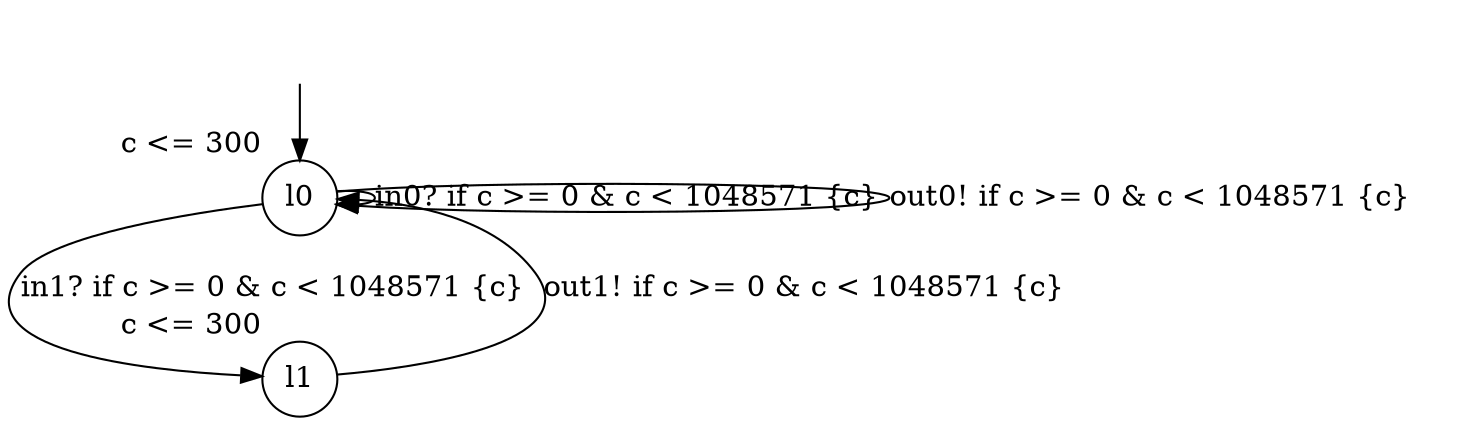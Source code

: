 digraph g {
__start0 [label="" shape="none"];
l0 [shape="circle" margin=0 label="l0", xlabel="c <= 300"];
l1 [shape="circle" margin=0 label="l1", xlabel="c <= 300"];
l0 -> l0 [label="in0? if c >= 0 & c < 1048571 {c} "];
l0 -> l1 [label="in1? if c >= 0 & c < 1048571 {c} "];
l0 -> l0 [label="out0! if c >= 0 & c < 1048571 {c} "];
l1 -> l0 [label="out1! if c >= 0 & c < 1048571 {c} "];
__start0 -> l0;
}
